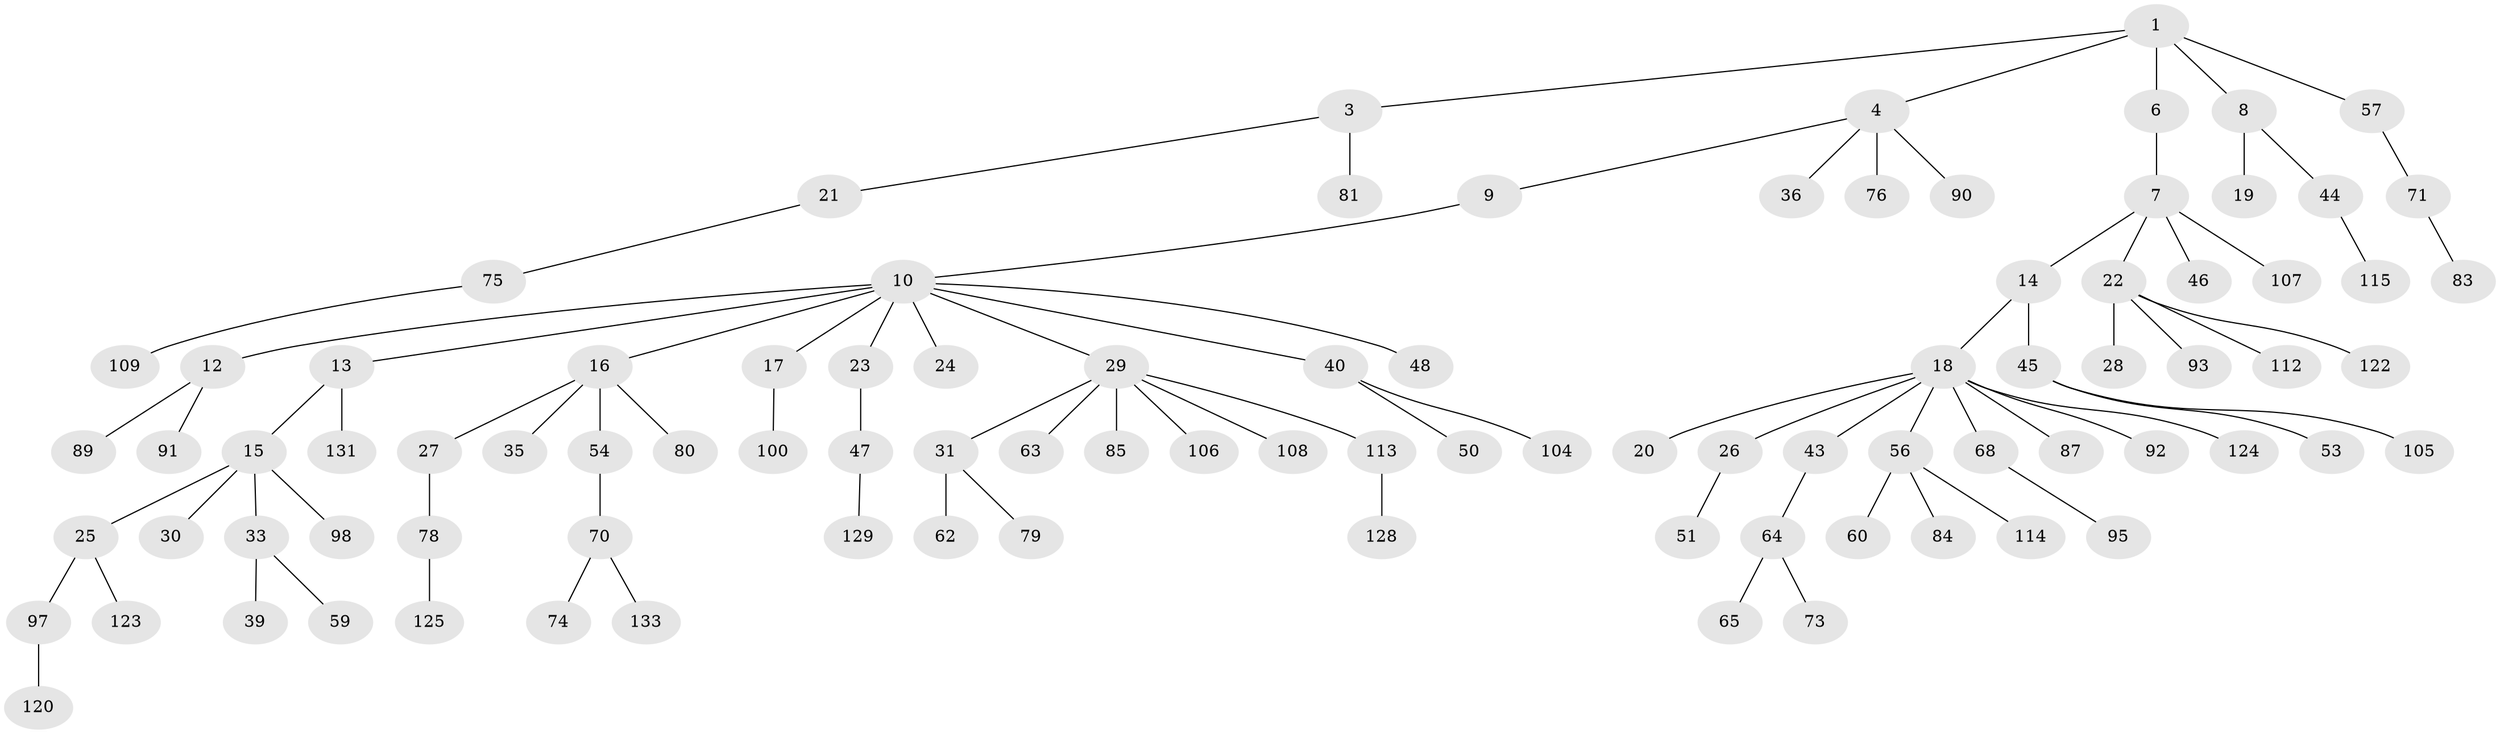 // original degree distribution, {5: 0.03007518796992481, 2: 0.2556390977443609, 3: 0.12030075187969924, 4: 0.05263157894736842, 6: 0.03007518796992481, 9: 0.007518796992481203, 1: 0.5037593984962406}
// Generated by graph-tools (version 1.1) at 2025/42/03/06/25 10:42:03]
// undirected, 94 vertices, 93 edges
graph export_dot {
graph [start="1"]
  node [color=gray90,style=filled];
  1 [super="+2"];
  3;
  4 [super="+5"];
  6;
  7 [super="+52"];
  8 [super="+41"];
  9;
  10 [super="+11"];
  12 [super="+34"];
  13 [super="+88"];
  14;
  15 [super="+38"];
  16 [super="+110"];
  17 [super="+130"];
  18 [super="+55"];
  19;
  20;
  21;
  22 [super="+42"];
  23 [super="+111"];
  24 [super="+37"];
  25 [super="+69"];
  26;
  27;
  28;
  29 [super="+61"];
  30;
  31 [super="+32"];
  33 [super="+58"];
  35 [super="+94"];
  36 [super="+67"];
  39;
  40;
  43;
  44 [super="+121"];
  45 [super="+49"];
  46 [super="+77"];
  47 [super="+127"];
  48;
  50 [super="+101"];
  51 [super="+119"];
  53;
  54;
  56;
  57 [super="+66"];
  59;
  60;
  62;
  63;
  64 [super="+72"];
  65 [super="+116"];
  68 [super="+96"];
  70 [super="+103"];
  71 [super="+102"];
  73;
  74 [super="+82"];
  75 [super="+86"];
  76;
  78;
  79;
  80;
  81;
  83;
  84;
  85;
  87;
  89 [super="+117"];
  90 [super="+132"];
  91;
  92;
  93 [super="+99"];
  95;
  97;
  98;
  100;
  104;
  105;
  106;
  107 [super="+118"];
  108;
  109;
  112;
  113 [super="+126"];
  114;
  115;
  120;
  122;
  123;
  124;
  125;
  128;
  129;
  131;
  133;
  1 -- 3;
  1 -- 4;
  1 -- 6;
  1 -- 8;
  1 -- 57;
  3 -- 21;
  3 -- 81;
  4 -- 9;
  4 -- 76;
  4 -- 90;
  4 -- 36;
  6 -- 7;
  7 -- 14;
  7 -- 22;
  7 -- 46;
  7 -- 107;
  8 -- 19;
  8 -- 44;
  9 -- 10;
  10 -- 12;
  10 -- 16;
  10 -- 17;
  10 -- 24;
  10 -- 48;
  10 -- 29;
  10 -- 23;
  10 -- 40;
  10 -- 13;
  12 -- 89;
  12 -- 91;
  13 -- 15;
  13 -- 131;
  14 -- 18;
  14 -- 45;
  15 -- 25;
  15 -- 30;
  15 -- 33;
  15 -- 98;
  16 -- 27;
  16 -- 35;
  16 -- 54;
  16 -- 80;
  17 -- 100;
  18 -- 20;
  18 -- 26;
  18 -- 43;
  18 -- 56;
  18 -- 68;
  18 -- 87;
  18 -- 124;
  18 -- 92;
  21 -- 75;
  22 -- 28;
  22 -- 93;
  22 -- 122;
  22 -- 112;
  23 -- 47;
  25 -- 97;
  25 -- 123;
  26 -- 51;
  27 -- 78;
  29 -- 31;
  29 -- 106;
  29 -- 113;
  29 -- 85;
  29 -- 108;
  29 -- 63;
  31 -- 79;
  31 -- 62;
  33 -- 39;
  33 -- 59;
  40 -- 50;
  40 -- 104;
  43 -- 64;
  44 -- 115;
  45 -- 53;
  45 -- 105;
  47 -- 129;
  54 -- 70;
  56 -- 60;
  56 -- 84;
  56 -- 114;
  57 -- 71;
  64 -- 65;
  64 -- 73;
  68 -- 95;
  70 -- 74;
  70 -- 133;
  71 -- 83;
  75 -- 109;
  78 -- 125;
  97 -- 120;
  113 -- 128;
}
